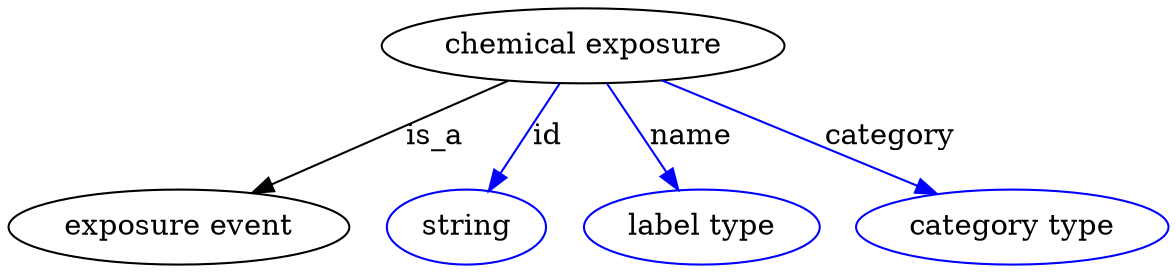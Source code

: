 digraph {
	graph [bb="0,0,450.19,123"];
	node [label="\N"];
	"chemical exposure"	[height=0.5,
		label="chemical exposure",
		pos="222.69,105",
		width=2.1484];
	"exposure event"	[height=0.5,
		pos="63.694,18",
		width=1.7693];
	"chemical exposure" -> "exposure event"	[label=is_a,
		lp="164.69,61.5",
		pos="e,92.002,34.133 193.16,88.211 167.18,74.322 129.22,54.032 101.12,39.009"];
	id	[color=blue,
		height=0.5,
		label=string,
		pos="175.69,18",
		width=0.84854];
	"chemical exposure" -> id	[color=blue,
		label=id,
		lp="208.19,61.5",
		pos="e,184.71,35.31 213.18,86.799 206.43,74.58 197.25,57.976 189.66,44.257",
		style=solid];
	name	[color=blue,
		height=0.5,
		label="label type",
		pos="269.69,18",
		width=1.2638];
	"chemical exposure" -> name	[color=blue,
		label=name,
		lp="265.19,61.5",
		pos="e,260.36,35.885 232.21,86.799 238.87,74.738 247.91,58.403 255.43,44.79",
		style=solid];
	category	[color=blue,
		height=0.5,
		label="category type",
		pos="391.69,18",
		width=1.6249];
	"chemical exposure" -> category	[color=blue,
		label=category,
		lp="341.19,61.5",
		pos="e,362.59,33.639 253.69,88.41 281.84,74.25 323.46,53.321 353.62,38.149",
		style=solid];
}
